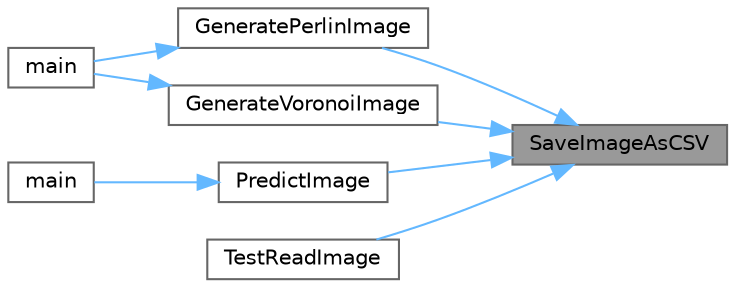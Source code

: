 digraph "SaveImageAsCSV"
{
 // LATEX_PDF_SIZE
  bgcolor="transparent";
  edge [fontname=Helvetica,fontsize=10,labelfontname=Helvetica,labelfontsize=10];
  node [fontname=Helvetica,fontsize=10,shape=box,height=0.2,width=0.4];
  rankdir="RL";
  Node1 [id="Node000001",label="SaveImageAsCSV",height=0.2,width=0.4,color="gray40", fillcolor="grey60", style="filled", fontcolor="black",tooltip=" "];
  Node1 -> Node2 [id="edge8_Node000001_Node000002",dir="back",color="steelblue1",style="solid",tooltip=" "];
  Node2 [id="Node000002",label="GeneratePerlinImage",height=0.2,width=0.4,color="grey40", fillcolor="white", style="filled",URL="$d1/d32/perlin__noise_8c.html#a6d727efa497a4b992c90483602583515",tooltip=" "];
  Node2 -> Node3 [id="edge9_Node000002_Node000003",dir="back",color="steelblue1",style="solid",tooltip=" "];
  Node3 [id="Node000003",label="main",height=0.2,width=0.4,color="grey40", fillcolor="white", style="filled",URL="$d1/d6e/image__handler_8c.html#a048af25ea3eb0571ab780e44e221650e",tooltip=" "];
  Node1 -> Node4 [id="edge10_Node000001_Node000004",dir="back",color="steelblue1",style="solid",tooltip=" "];
  Node4 [id="Node000004",label="GenerateVoronoiImage",height=0.2,width=0.4,color="grey40", fillcolor="white", style="filled",URL="$d6/d92/generate__image_8c.html#a450c7f9206bff8de0c177e34e6b5bcf4",tooltip=" "];
  Node4 -> Node3 [id="edge11_Node000004_Node000003",dir="back",color="steelblue1",style="solid",tooltip=" "];
  Node1 -> Node5 [id="edge12_Node000001_Node000005",dir="back",color="steelblue1",style="solid",tooltip=" "];
  Node5 [id="Node000005",label="PredictImage",height=0.2,width=0.4,color="grey40", fillcolor="white", style="filled",URL="$d6/d92/generate__image_8c.html#a7fae527c979b4b287e1f9672c8d2c366",tooltip=" "];
  Node5 -> Node6 [id="edge13_Node000005_Node000006",dir="back",color="steelblue1",style="solid",tooltip=" "];
  Node6 [id="Node000006",label="main",height=0.2,width=0.4,color="grey40", fillcolor="white", style="filled",URL="$da/db2/compressor_8c.html#a048af25ea3eb0571ab780e44e221650e",tooltip=" "];
  Node1 -> Node7 [id="edge14_Node000001_Node000007",dir="back",color="steelblue1",style="solid",tooltip=" "];
  Node7 [id="Node000007",label="TestReadImage",height=0.2,width=0.4,color="grey40", fillcolor="white", style="filled",URL="$d6/d92/generate__image_8c.html#aac70a37466945a2c91d42fbfb9d1dcbb",tooltip=" "];
}
